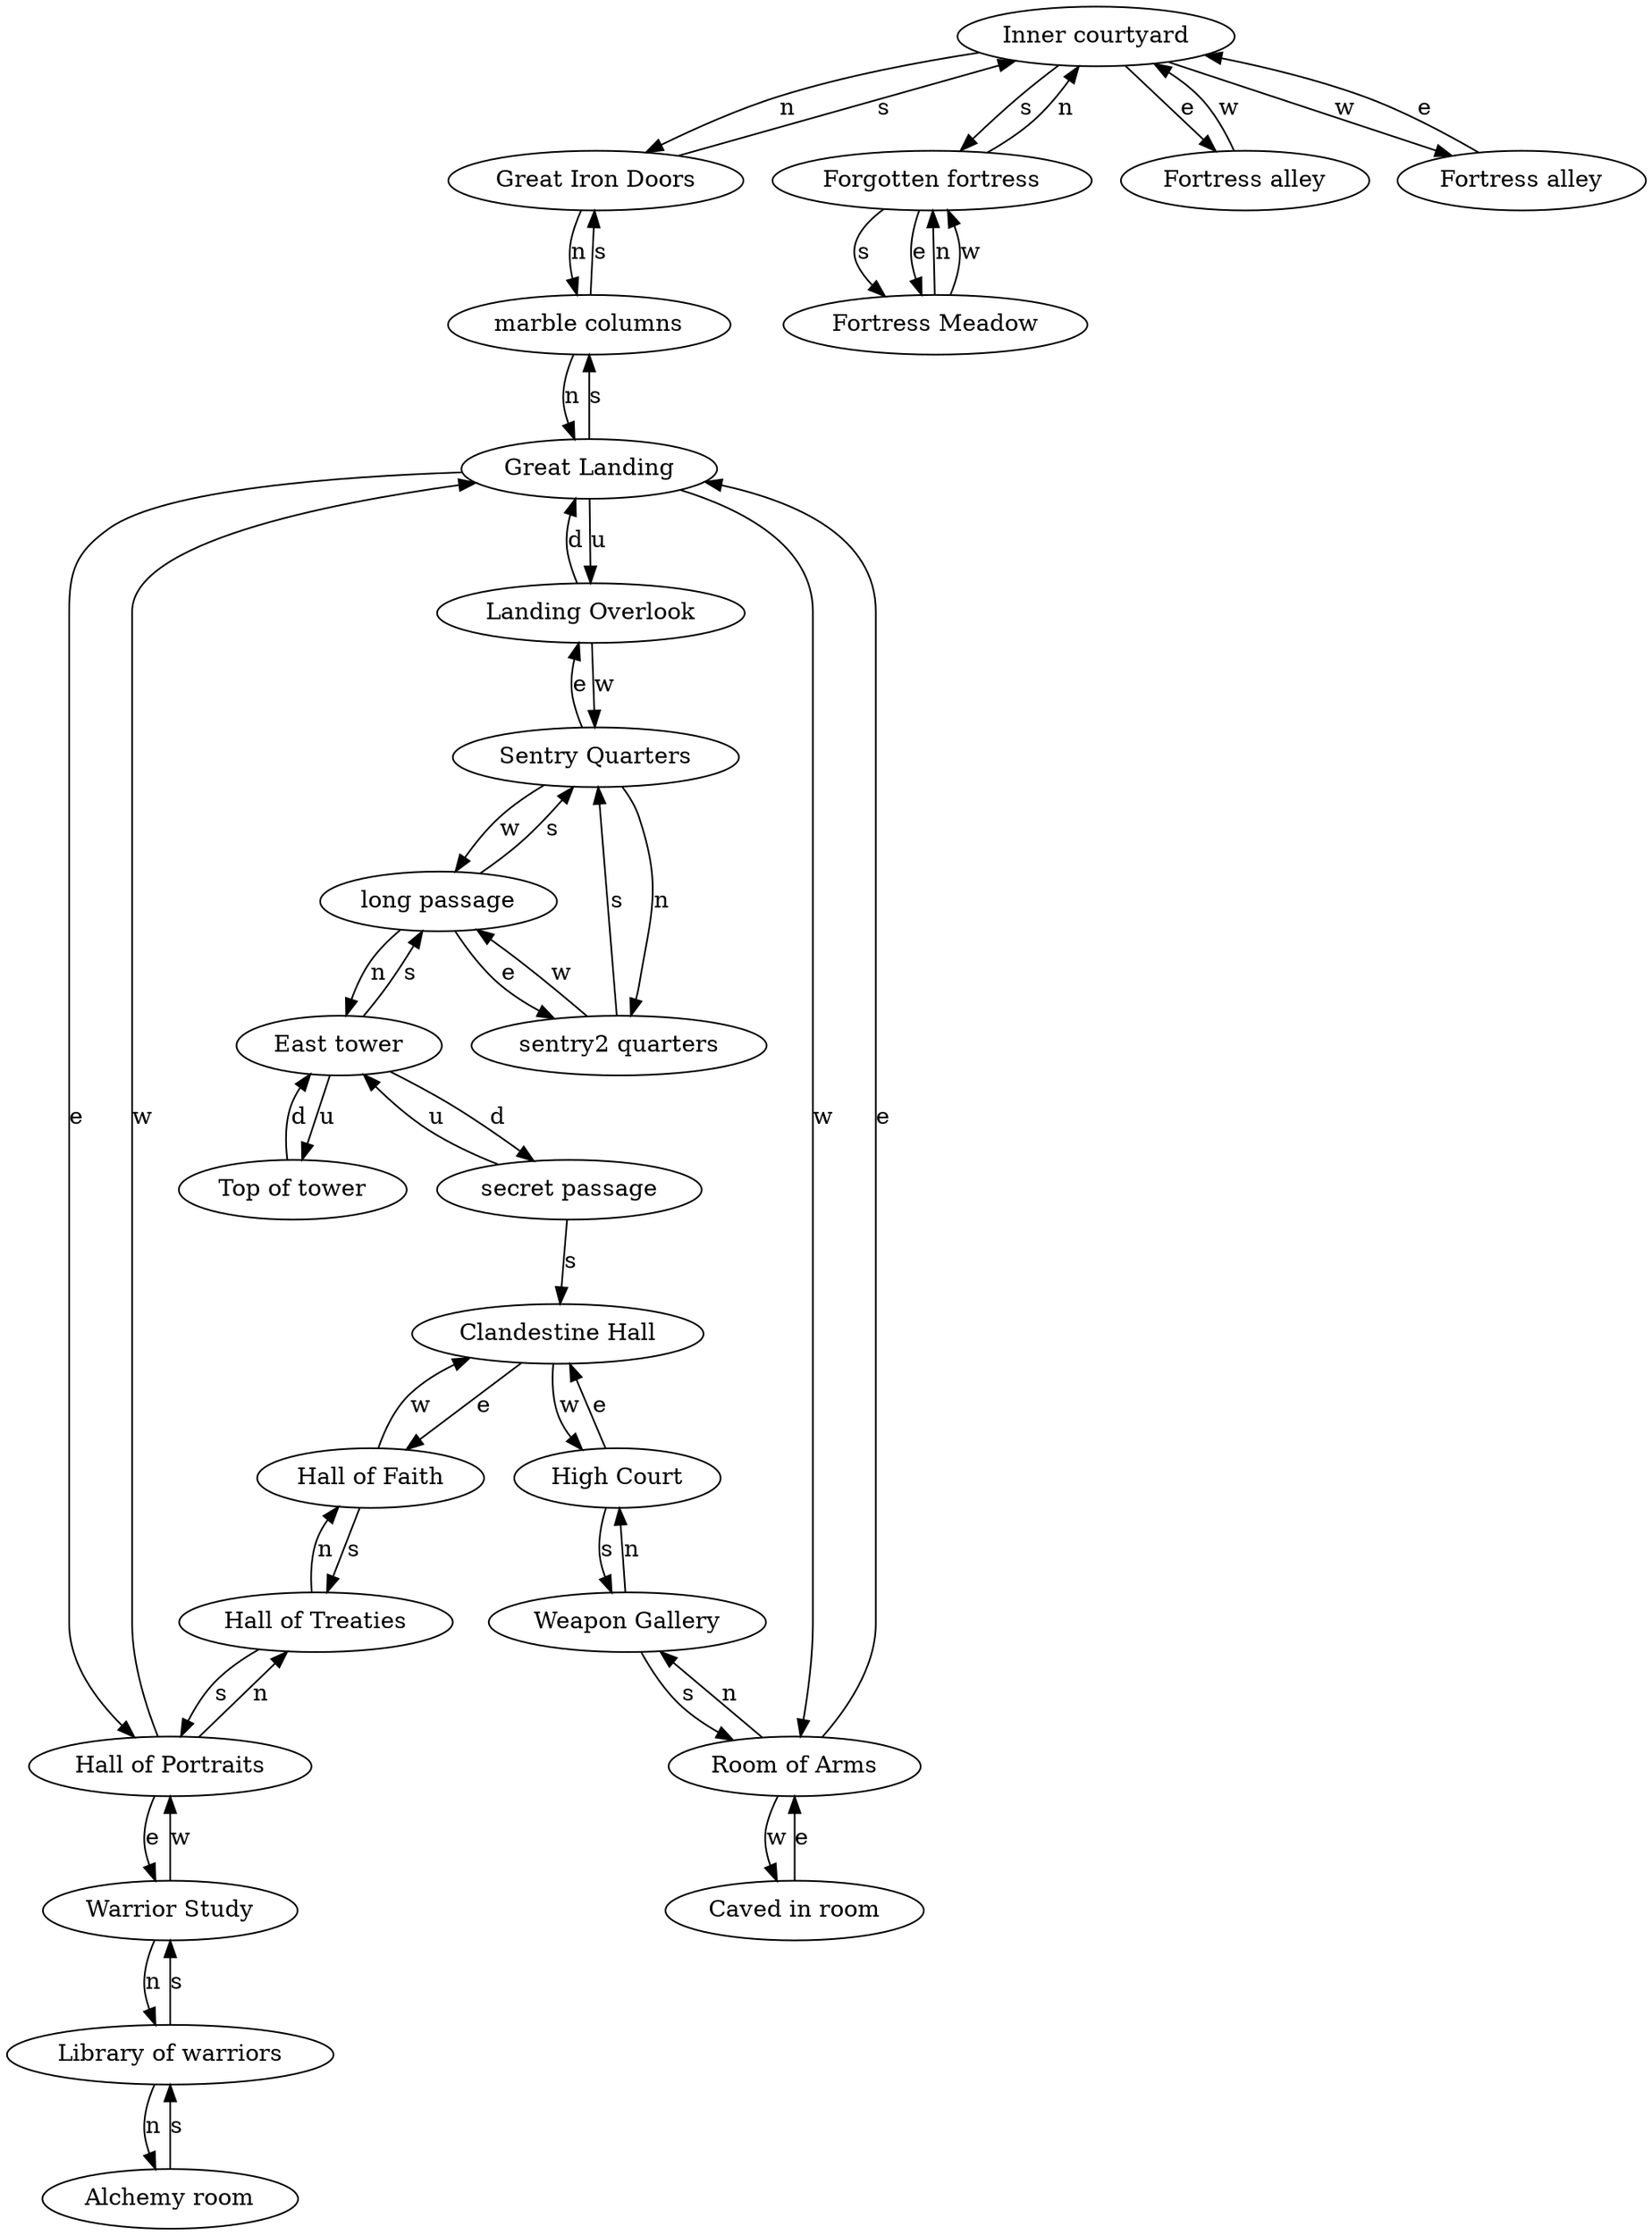 digraph monster {
room_100 [label="Inner courtyard"];
room_100 -> room_252 [label="n"];
room_100 -> room_709 [label="s"];
room_100 -> room_103 [label="e"];
room_100 -> room_105 [label="w"];
room_103 [label="Fortress alley"];
room_103 -> room_100 [label="w"];
room_105 [label="Fortress alley"];
room_105 -> room_100 [label="e"];
room_252 [label="Great Iron Doors"];
room_252 -> room_732 [label="n"];
room_252 -> room_100 [label="s"];
room_704 [label="Top of tower"];
room_704 -> room_750 [label="d"];
room_708 [label="Fortress Meadow"];
room_708 -> room_709 [label="n"];
room_708 -> room_709 [label="w"];
room_709 [label="Forgotten fortress"];
room_709 -> room_100 [label="n"];
room_709 -> room_708 [label="s"];
room_709 -> room_708 [label="e"];
room_732 [label="marble columns"];
room_732 -> room_734 [label="n"];
room_732 -> room_252 [label="s"];
room_734 [label="Great Landing"];
room_734 -> room_732 [label="s"];
room_734 -> room_735 [label="e"];
room_734 -> room_736 [label="w"];
room_734 -> room_737 [label="u"];
room_735 [label="Hall of Portraits"];
room_735 -> room_741 [label="n"];
room_735 -> room_738 [label="e"];
room_735 -> room_734 [label="w"];
room_736 [label="Room of Arms"];
room_736 -> room_745 [label="n"];
room_736 -> room_734 [label="e"];
room_736 -> room_746 [label="w"];
room_737 [label="Landing Overlook"];
room_737 -> room_747 [label="w"];
room_737 -> room_734 [label="d"];
room_738 [label="Warrior Study"];
room_738 -> room_739 [label="n"];
room_738 -> room_735 [label="w"];
room_739 [label="Library of warriors"];
room_739 -> room_740 [label="n"];
room_739 -> room_738 [label="s"];
room_740 [label="Alchemy room"];
room_740 -> room_739 [label="s"];
room_741 [label="Hall of Treaties"];
room_741 -> room_742 [label="n"];
room_741 -> room_735 [label="s"];
room_742 [label="Hall of Faith"];
room_742 -> room_741 [label="s"];
room_742 -> room_743 [label="w"];
room_743 [label="Clandestine Hall"];
room_743 -> room_742 [label="e"];
room_743 -> room_744 [label="w"];
room_744 [label="High Court"];
room_744 -> room_745 [label="s"];
room_744 -> room_743 [label="e"];
room_745 [label="Weapon Gallery"];
room_745 -> room_744 [label="n"];
room_745 -> room_736 [label="s"];
room_746 [label="Caved in room"];
room_746 -> room_736 [label="e"];
room_747 [label="Sentry Quarters"];
room_747 -> room_748 [label="n"];
room_747 -> room_737 [label="e"];
room_747 -> room_749 [label="w"];
room_748 [label="sentry2 quarters"];
room_748 -> room_747 [label="s"];
room_748 -> room_749 [label="w"];
room_749 [label="long passage"];
room_749 -> room_750 [label="n"];
room_749 -> room_747 [label="s"];
room_749 -> room_748 [label="e"];
room_750 [label="East tower"];
room_750 -> room_749 [label="s"];
room_750 -> room_704 [label="u"];
room_750 -> room_751 [label="d"];
room_751 [label="secret passage"];
room_751 -> room_743 [label="s"];
room_751 -> room_750 [label="u"];
}
